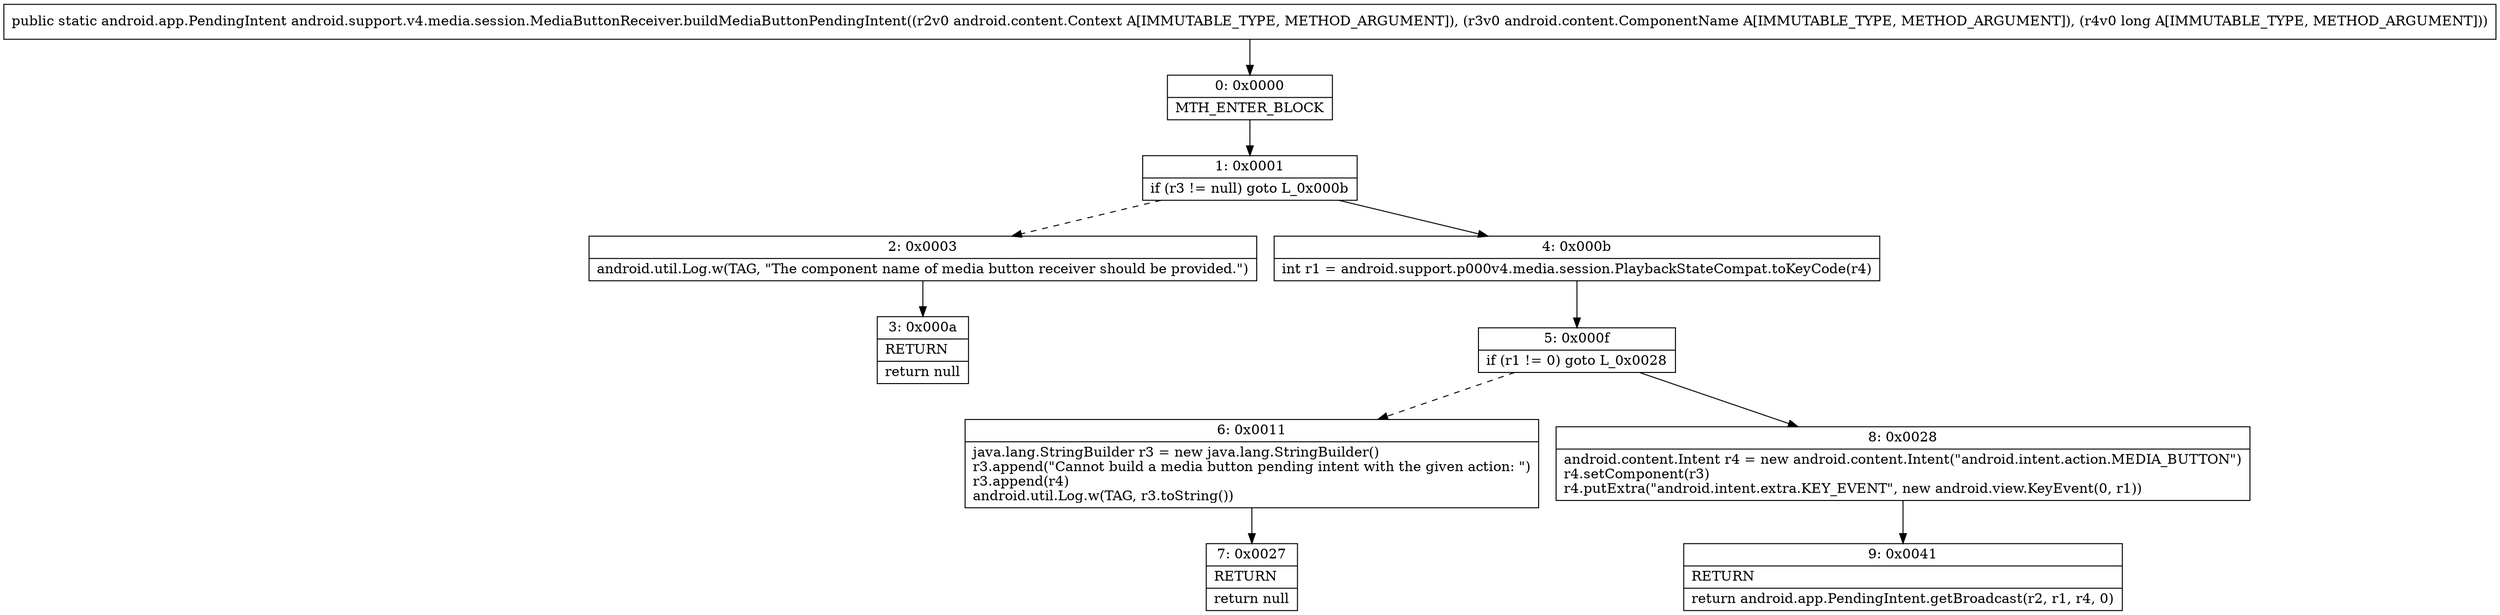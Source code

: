 digraph "CFG forandroid.support.v4.media.session.MediaButtonReceiver.buildMediaButtonPendingIntent(Landroid\/content\/Context;Landroid\/content\/ComponentName;J)Landroid\/app\/PendingIntent;" {
Node_0 [shape=record,label="{0\:\ 0x0000|MTH_ENTER_BLOCK\l}"];
Node_1 [shape=record,label="{1\:\ 0x0001|if (r3 != null) goto L_0x000b\l}"];
Node_2 [shape=record,label="{2\:\ 0x0003|android.util.Log.w(TAG, \"The component name of media button receiver should be provided.\")\l}"];
Node_3 [shape=record,label="{3\:\ 0x000a|RETURN\l|return null\l}"];
Node_4 [shape=record,label="{4\:\ 0x000b|int r1 = android.support.p000v4.media.session.PlaybackStateCompat.toKeyCode(r4)\l}"];
Node_5 [shape=record,label="{5\:\ 0x000f|if (r1 != 0) goto L_0x0028\l}"];
Node_6 [shape=record,label="{6\:\ 0x0011|java.lang.StringBuilder r3 = new java.lang.StringBuilder()\lr3.append(\"Cannot build a media button pending intent with the given action: \")\lr3.append(r4)\landroid.util.Log.w(TAG, r3.toString())\l}"];
Node_7 [shape=record,label="{7\:\ 0x0027|RETURN\l|return null\l}"];
Node_8 [shape=record,label="{8\:\ 0x0028|android.content.Intent r4 = new android.content.Intent(\"android.intent.action.MEDIA_BUTTON\")\lr4.setComponent(r3)\lr4.putExtra(\"android.intent.extra.KEY_EVENT\", new android.view.KeyEvent(0, r1))\l}"];
Node_9 [shape=record,label="{9\:\ 0x0041|RETURN\l|return android.app.PendingIntent.getBroadcast(r2, r1, r4, 0)\l}"];
MethodNode[shape=record,label="{public static android.app.PendingIntent android.support.v4.media.session.MediaButtonReceiver.buildMediaButtonPendingIntent((r2v0 android.content.Context A[IMMUTABLE_TYPE, METHOD_ARGUMENT]), (r3v0 android.content.ComponentName A[IMMUTABLE_TYPE, METHOD_ARGUMENT]), (r4v0 long A[IMMUTABLE_TYPE, METHOD_ARGUMENT])) }"];
MethodNode -> Node_0;
Node_0 -> Node_1;
Node_1 -> Node_2[style=dashed];
Node_1 -> Node_4;
Node_2 -> Node_3;
Node_4 -> Node_5;
Node_5 -> Node_6[style=dashed];
Node_5 -> Node_8;
Node_6 -> Node_7;
Node_8 -> Node_9;
}

